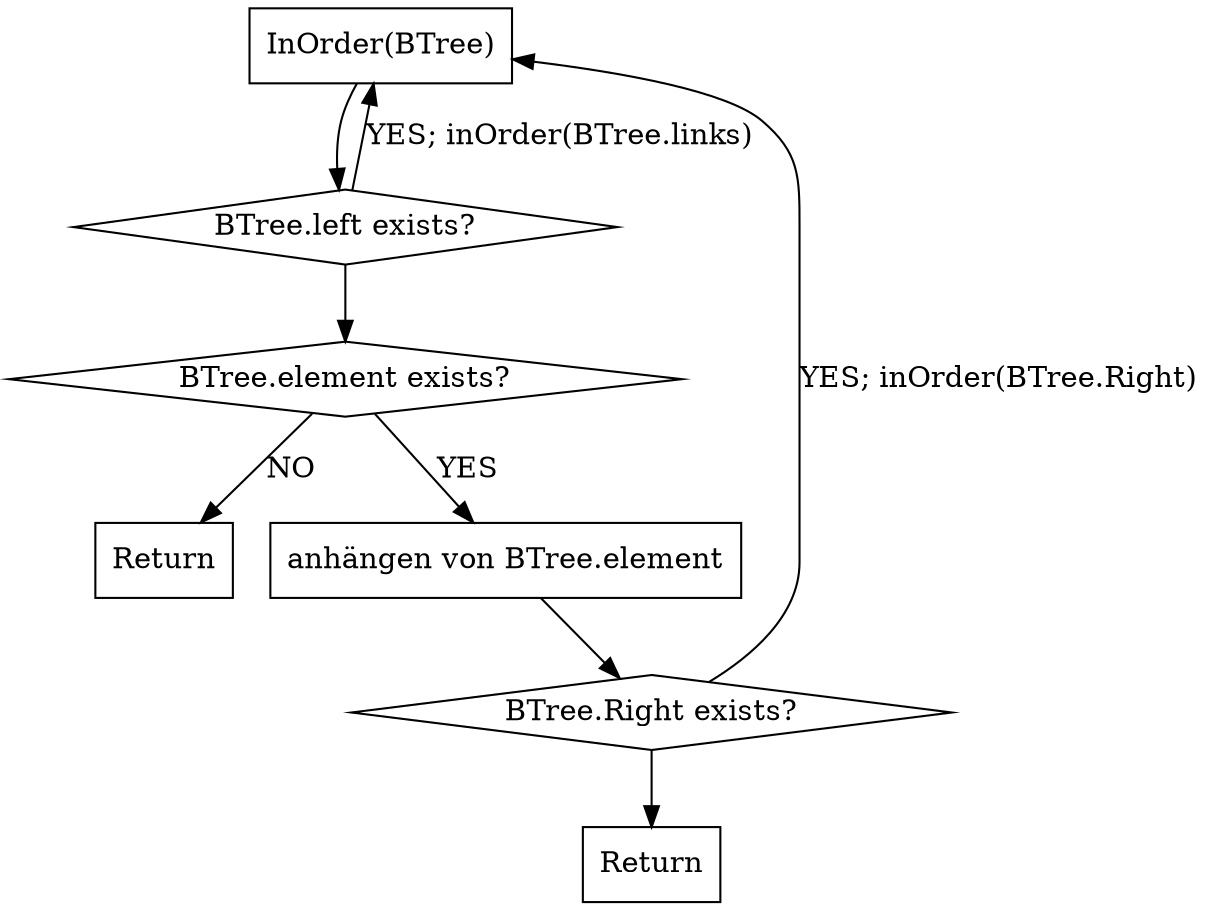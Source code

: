 digraph Q {

node [shape = box];
compound = true;

//inOrder
    a1 [label = "InOrder(BTree)"]
    a1 -> a2
    a2 [label = "BTree.left exists?" shape = diamond]
    a2 -> a1 [label = "YES; inOrder(BTree.links)"]
    a2 -> a3
    a3 [label = "BTree.element exists?" shape = diamond]
    a3 -> b1 [label = "NO"]
    b1 [label = "Return"]
    a3 -> a4 [label = "YES"]
    a4 [label = "anhängen von BTree.element"]
    a4 -> a5
    a5 [label = "BTree.Right exists?", shape = diamond]
    a5 -> a1 [label = "YES; inOrder(BTree.Right)"]
    a5 -> a6 [label = ""]
    a6 [label = "Return"]

//a4 -> a3




}

